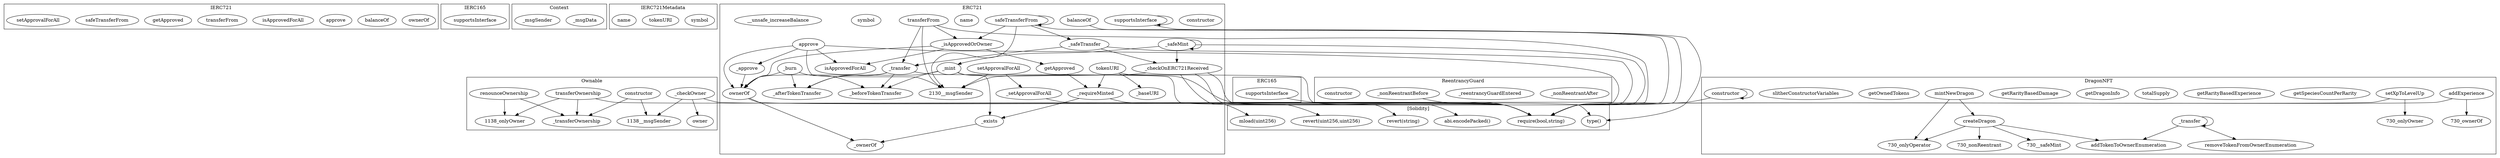 strict digraph {
subgraph cluster_2342_IERC721 {
label = "IERC721"
"2342_ownerOf" [label="ownerOf"]
"2342_balanceOf" [label="balanceOf"]
"2342_approve" [label="approve"]
"2342_isApprovedForAll" [label="isApprovedForAll"]
"2342_transferFrom" [label="transferFrom"]
"2342_getApproved" [label="getApproved"]
"2342_safeTransferFrom" [label="safeTransferFrom"]
"2342_setApprovalForAll" [label="setApprovalForAll"]
}subgraph cluster_2982_IERC165 {
label = "IERC165"
"2982_supportsInterface" [label="supportsInterface"]
}subgraph cluster_2226_Context {
label = "Context"
"2226__msgData" [label="_msgData"]
"2226__msgSender" [label="_msgSender"]
}subgraph cluster_2387_IERC721Metadata {
label = "IERC721Metadata"
"2387_symbol" [label="symbol"]
"2387_tokenURI" [label="tokenURI"]
"2387_name" [label="name"]
}subgraph cluster_1138_Ownable {
label = "Ownable"
"1138__checkOwner" [label="_checkOwner"]
"1138_renounceOwnership" [label="renounceOwnership"]
"1138_owner" [label="owner"]
"1138_transferOwnership" [label="transferOwnership"]
"1138__transferOwnership" [label="_transferOwnership"]
"1138_constructor" [label="constructor"]
"1138__checkOwner" -> "1138_owner"
"1138_renounceOwnership" -> "1138__transferOwnership"
"1138_renounceOwnership" -> "1138_onlyOwner"
"1138_constructor" -> "1138__msgSender"
"1138_constructor" -> "1138__transferOwnership"
"1138__checkOwner" -> "1138__msgSender"
"1138_transferOwnership" -> "1138__transferOwnership"
"1138_transferOwnership" -> "1138_onlyOwner"
}subgraph cluster_1203_ReentrancyGuard {
label = "ReentrancyGuard"
"1203__nonReentrantAfter" [label="_nonReentrantAfter"]
"1203__reentrancyGuardEntered" [label="_reentrancyGuardEntered"]
"1203__nonReentrantBefore" [label="_nonReentrantBefore"]
"1203_constructor" [label="constructor"]
}subgraph cluster_2130_ERC721 {
label = "ERC721"
"2130_getApproved" [label="getApproved"]
"2130_ownerOf" [label="ownerOf"]
"2130_constructor" [label="constructor"]
"2130_tokenURI" [label="tokenURI"]
"2130_transferFrom" [label="transferFrom"]
"2130__mint" [label="_mint"]
"2130__ownerOf" [label="_ownerOf"]
"2130_safeTransferFrom" [label="safeTransferFrom"]
"2130__baseURI" [label="_baseURI"]
"2130_balanceOf" [label="balanceOf"]
"2130_name" [label="name"]
"2130_setApprovalForAll" [label="setApprovalForAll"]
"2130_isApprovedForAll" [label="isApprovedForAll"]
"2130__requireMinted" [label="_requireMinted"]
"2130__exists" [label="_exists"]
"2130_supportsInterface" [label="supportsInterface"]
"2130__approve" [label="_approve"]
"2130__afterTokenTransfer" [label="_afterTokenTransfer"]
"2130__isApprovedOrOwner" [label="_isApprovedOrOwner"]
"2130_symbol" [label="symbol"]
"2130__setApprovalForAll" [label="_setApprovalForAll"]
"2130__checkOnERC721Received" [label="_checkOnERC721Received"]
"2130__safeTransfer" [label="_safeTransfer"]
"2130___unsafe_increaseBalance" [label="__unsafe_increaseBalance"]
"2130__burn" [label="_burn"]
"2130__safeMint" [label="_safeMint"]
"2130__beforeTokenTransfer" [label="_beforeTokenTransfer"]
"2130_approve" [label="approve"]
"2130__transfer" [label="_transfer"]
"2130_safeTransferFrom" -> "2130__safeTransfer"
"2130__requireMinted" -> "2130__exists"
"2130_supportsInterface" -> "2130_supportsInterface"
"2130__transfer" -> "2130__beforeTokenTransfer"
"2130__mint" -> "2130__beforeTokenTransfer"
"2130__safeMint" -> "2130__checkOnERC721Received"
"2130_ownerOf" -> "2130__ownerOf"
"2130__safeMint" -> "2130__safeMint"
"2130_transferFrom" -> "2130__isApprovedOrOwner"
"2130_safeTransferFrom" -> "2130__msgSender"
"2130__safeTransfer" -> "2130__transfer"
"2130__checkOnERC721Received" -> "2130__msgSender"
"2130_approve" -> "2130_isApprovedForAll"
"2130__burn" -> "2130_ownerOf"
"2130__safeTransfer" -> "2130__checkOnERC721Received"
"2130__isApprovedOrOwner" -> "2130_ownerOf"
"2130__burn" -> "2130__beforeTokenTransfer"
"2130_setApprovalForAll" -> "2130__setApprovalForAll"
"2130_tokenURI" -> "2130__requireMinted"
"2130_approve" -> "2130_ownerOf"
"2130_approve" -> "2130__approve"
"2130__mint" -> "2130__afterTokenTransfer"
"2130_safeTransferFrom" -> "2130__isApprovedOrOwner"
"2130_setApprovalForAll" -> "2130__msgSender"
"2130_tokenURI" -> "2130__baseURI"
"2130__isApprovedOrOwner" -> "2130_isApprovedForAll"
"2130_safeTransferFrom" -> "2130_safeTransferFrom"
"2130__safeMint" -> "2130__mint"
"2130_approve" -> "2130__msgSender"
"2130_getApproved" -> "2130__requireMinted"
"2130_transferFrom" -> "2130__msgSender"
"2130__transfer" -> "2130_ownerOf"
"2130__burn" -> "2130__afterTokenTransfer"
"2130__exists" -> "2130__ownerOf"
"2130__isApprovedOrOwner" -> "2130_getApproved"
"2130_transferFrom" -> "2130__transfer"
"2130__mint" -> "2130__exists"
"2130__transfer" -> "2130__afterTokenTransfer"
"2130__approve" -> "2130_ownerOf"
}subgraph cluster_730_DragonNFT {
label = "DragonNFT"
"730_addExperience" [label="addExperience"]
"730_createDragon" [label="createDragon"]
"730_setXpToLevelUp" [label="setXpToLevelUp"]
"730_getSpeciesCountPerRarity" [label="getSpeciesCountPerRarity"]
"730_getRarityBasedExperience" [label="getRarityBasedExperience"]
"730_addTokenToOwnerEnumeration" [label="addTokenToOwnerEnumeration"]
"730_removeTokenFromOwnerEnumeration" [label="removeTokenFromOwnerEnumeration"]
"730_totalSupply" [label="totalSupply"]
"730_getDragonInfo" [label="getDragonInfo"]
"730_getRarityBasedDamage" [label="getRarityBasedDamage"]
"730_constructor" [label="constructor"]
"730_getOwnedTokens" [label="getOwnedTokens"]
"730_slitherConstructorVariables" [label="slitherConstructorVariables"]
"730__transfer" [label="_transfer"]
"730_mintNewDragon" [label="mintNewDragon"]
"730_addExperience" -> "730_ownerOf"
"730__transfer" -> "730__transfer"
"730_createDragon" -> "730_onlyOperator"
"730_constructor" -> "730_constructor"
"730_setXpToLevelUp" -> "730_onlyOwner"
"730__transfer" -> "730_removeTokenFromOwnerEnumeration"
"730__transfer" -> "730_addTokenToOwnerEnumeration"
"730_createDragon" -> "730_addTokenToOwnerEnumeration"
"730_createDragon" -> "730__safeMint"
"730_mintNewDragon" -> "730_onlyOperator"
"730_createDragon" -> "730_nonReentrant"
"730_mintNewDragon" -> "730_createDragon"
}subgraph cluster_2970_ERC165 {
label = "ERC165"
"2970_supportsInterface" [label="supportsInterface"]
}subgraph cluster_solidity {
label = "[Solidity]"
"revert(uint256,uint256)" 
"abi.encodePacked()" 
"revert(string)" 
"type()" 
"require(bool,string)" 
"mload(uint256)" 
"1203__nonReentrantBefore" -> "require(bool,string)"
"2130__requireMinted" -> "require(bool,string)"
"2130__checkOnERC721Received" -> "revert(string)"
"2130_tokenURI" -> "abi.encodePacked()"
"2130__setApprovalForAll" -> "require(bool,string)"
"2970_supportsInterface" -> "type()"
"730_addExperience" -> "require(bool,string)"
"2130_transferFrom" -> "require(bool,string)"
"2130__safeMint" -> "require(bool,string)"
"1138__checkOwner" -> "require(bool,string)"
"2130_supportsInterface" -> "type()"
"2130__checkOnERC721Received" -> "revert(uint256,uint256)"
"2130__checkOnERC721Received" -> "mload(uint256)"
"2130_ownerOf" -> "require(bool,string)"
"2130__safeTransfer" -> "require(bool,string)"
"2130_approve" -> "require(bool,string)"
"2130__mint" -> "require(bool,string)"
"2130_safeTransferFrom" -> "require(bool,string)"
"1138_transferOwnership" -> "require(bool,string)"
"2130__transfer" -> "require(bool,string)"
"2130_balanceOf" -> "require(bool,string)"
"730_setXpToLevelUp" -> "require(bool,string)"
"730_constructor" -> "require(bool,string)"
}
}